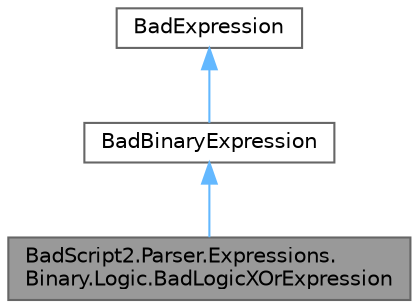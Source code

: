 digraph "BadScript2.Parser.Expressions.Binary.Logic.BadLogicXOrExpression"
{
 // LATEX_PDF_SIZE
  bgcolor="transparent";
  edge [fontname=Helvetica,fontsize=10,labelfontname=Helvetica,labelfontsize=10];
  node [fontname=Helvetica,fontsize=10,shape=box,height=0.2,width=0.4];
  Node1 [id="Node000001",label="BadScript2.Parser.Expressions.\lBinary.Logic.BadLogicXOrExpression",height=0.2,width=0.4,color="gray40", fillcolor="grey60", style="filled", fontcolor="black",tooltip="Implements the Logic Exclusive Or Expression."];
  Node2 -> Node1 [id="edge1_Node000001_Node000002",dir="back",color="steelblue1",style="solid",tooltip=" "];
  Node2 [id="Node000002",label="BadBinaryExpression",height=0.2,width=0.4,color="gray40", fillcolor="white", style="filled",URL="$class_bad_script2_1_1_parser_1_1_expressions_1_1_binary_1_1_bad_binary_expression.html",tooltip="Base Implementation of all Binary Expressions."];
  Node3 -> Node2 [id="edge2_Node000002_Node000003",dir="back",color="steelblue1",style="solid",tooltip=" "];
  Node3 [id="Node000003",label="BadExpression",height=0.2,width=0.4,color="gray40", fillcolor="white", style="filled",URL="$class_bad_script2_1_1_parser_1_1_expressions_1_1_bad_expression.html",tooltip="Base Implementation for all Expressions used inside the Script."];
}
